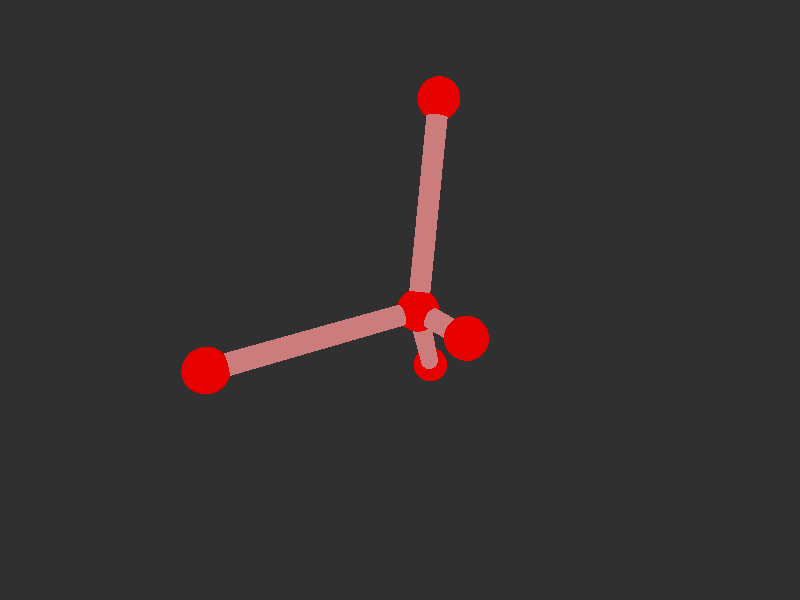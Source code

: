 #version 3.7; 
    global_settings { assumed_gamma 1.0 }
    

    camera {
    location  <20, 20, 20>
    right     x*image_width/image_height
    look_at   <0, 0, 0>
    angle 58
    }

    background { color rgb<1,1,1>*0.03 }


    light_source { <-20, 30, -25> color red 0.6 green 0.6 blue 0.6 }
    light_source { < 20, 30, -25> color red 0.6 green 0.6 blue 0.6 }
    
    #declare m = 1;
    union {

    union {
    sphere { m*<0.0014081677121537623,-5.5981044582520684e-18,1.195195732452156>, 1 }        
    sphere {  m*<0.0015853007617601406,-5.588469463816446e-18,4.195195732452156>, 1 }
    sphere {  m*<9.422702105742149,1.3908585758829528e-19,-2.1363609430169506>, 1 }
    sphere {  m*<-4.712833854697725,8.164965809277259,-2.1378592631466233>, 1}
    sphere { m*<-4.712833854697725,-8.164965809277259,-2.137859263146626>, 1 }    

        pigment { color rgb<0.8,0,0>  }
    finish { ambient 0.1 diffuse 0.7 phong 1 }
    }    
    union {
    cylinder { m*<0.0015853007617601406,-5.588469463816446e-18,4.195195732452156>, <0.0014081677121537623,-5.5981044582520684e-18,1.195195732452156>, 0.5 }
    cylinder { m*<9.422702105742149,1.3908585758829528e-19,-2.1363609430169506>, <0.0014081677121537623,-5.5981044582520684e-18,1.195195732452156>, 0.5}
    cylinder { m*<-4.712833854697725,8.164965809277259,-2.1378592631466233>, <0.0014081677121537623,-5.5981044582520684e-18,1.195195732452156>, 0.5 }
    cylinder {  m*<-4.712833854697725,-8.164965809277259,-2.137859263146626>, <0.0014081677121537623,-5.5981044582520684e-18,1.195195732452156>, 0.5}

    pigment { color rgb<0.6,.2,.2>  }
    finish { ambient 0.1 diffuse 0.7 phong 1 }    
    }
    
    // rotate <0, 0, 0>
    }
    #version 3.7; 
    global_settings { assumed_gamma 1.0 }
    

    camera {
    location  <20, 20, 20>
    right     x*image_width/image_height
    look_at   <0, 0, 0>
    angle 58
    }

    background { color rgb<1,1,1>*0.03 }


    light_source { <-20, 30, -25> color red 0.6 green 0.6 blue 0.6 }
    light_source { < 20, 30, -25> color red 0.6 green 0.6 blue 0.6 }
    
    #declare m = 1;
    union {

    union {
    sphere { m*<0.0014081677121537623,-5.5981044582520684e-18,1.195195732452156>, 1 }        
    sphere {  m*<0.0015853007617601406,-5.588469463816446e-18,4.195195732452156>, 1 }
    sphere {  m*<9.422702105742149,1.3908585758829528e-19,-2.1363609430169506>, 1 }
    sphere {  m*<-4.712833854697725,8.164965809277259,-2.1378592631466233>, 1}
    sphere { m*<-4.712833854697725,-8.164965809277259,-2.137859263146626>, 1 }    

        pigment { color rgb<0.8,0,0>  }
    finish { ambient 0.1 diffuse 0.7 phong 1 }
    }    
    union {
    cylinder { m*<0.0015853007617601406,-5.588469463816446e-18,4.195195732452156>, <0.0014081677121537623,-5.5981044582520684e-18,1.195195732452156>, 0.5 }
    cylinder { m*<9.422702105742149,1.3908585758829528e-19,-2.1363609430169506>, <0.0014081677121537623,-5.5981044582520684e-18,1.195195732452156>, 0.5}
    cylinder { m*<-4.712833854697725,8.164965809277259,-2.1378592631466233>, <0.0014081677121537623,-5.5981044582520684e-18,1.195195732452156>, 0.5 }
    cylinder {  m*<-4.712833854697725,-8.164965809277259,-2.137859263146626>, <0.0014081677121537623,-5.5981044582520684e-18,1.195195732452156>, 0.5}

    pigment { color rgb<0.6,.2,.2>  }
    finish { ambient 0.1 diffuse 0.7 phong 1 }    
    }
    
    // rotate <0, 0, 0>
    }
    